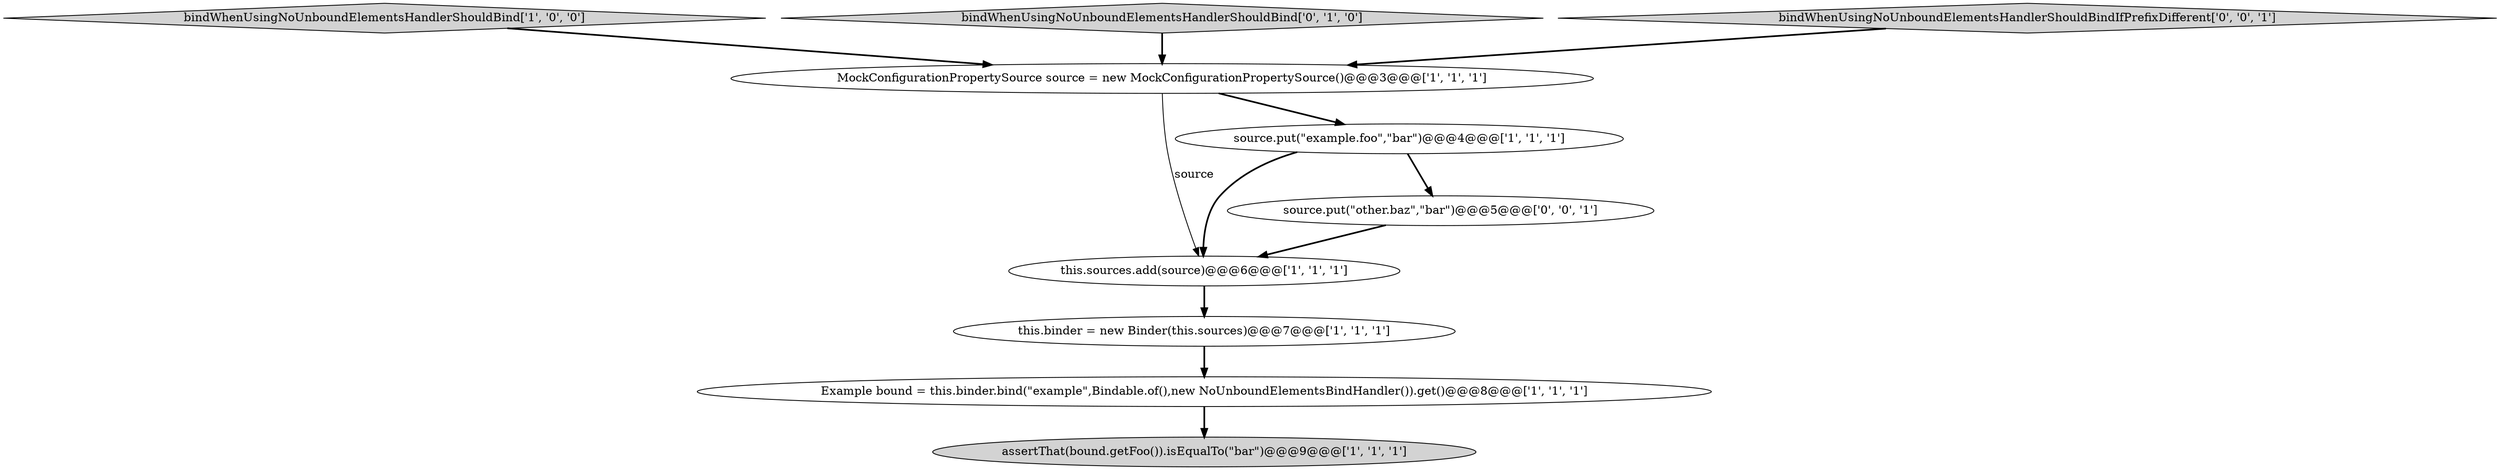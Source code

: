 digraph {
3 [style = filled, label = "assertThat(bound.getFoo()).isEqualTo(\"bar\")@@@9@@@['1', '1', '1']", fillcolor = lightgray, shape = ellipse image = "AAA0AAABBB1BBB"];
0 [style = filled, label = "this.sources.add(source)@@@6@@@['1', '1', '1']", fillcolor = white, shape = ellipse image = "AAA0AAABBB1BBB"];
8 [style = filled, label = "source.put(\"other.baz\",\"bar\")@@@5@@@['0', '0', '1']", fillcolor = white, shape = ellipse image = "AAA0AAABBB3BBB"];
6 [style = filled, label = "MockConfigurationPropertySource source = new MockConfigurationPropertySource()@@@3@@@['1', '1', '1']", fillcolor = white, shape = ellipse image = "AAA0AAABBB1BBB"];
2 [style = filled, label = "this.binder = new Binder(this.sources)@@@7@@@['1', '1', '1']", fillcolor = white, shape = ellipse image = "AAA0AAABBB1BBB"];
1 [style = filled, label = "source.put(\"example.foo\",\"bar\")@@@4@@@['1', '1', '1']", fillcolor = white, shape = ellipse image = "AAA0AAABBB1BBB"];
5 [style = filled, label = "Example bound = this.binder.bind(\"example\",Bindable.of(),new NoUnboundElementsBindHandler()).get()@@@8@@@['1', '1', '1']", fillcolor = white, shape = ellipse image = "AAA0AAABBB1BBB"];
4 [style = filled, label = "bindWhenUsingNoUnboundElementsHandlerShouldBind['1', '0', '0']", fillcolor = lightgray, shape = diamond image = "AAA0AAABBB1BBB"];
7 [style = filled, label = "bindWhenUsingNoUnboundElementsHandlerShouldBind['0', '1', '0']", fillcolor = lightgray, shape = diamond image = "AAA0AAABBB2BBB"];
9 [style = filled, label = "bindWhenUsingNoUnboundElementsHandlerShouldBindIfPrefixDifferent['0', '0', '1']", fillcolor = lightgray, shape = diamond image = "AAA0AAABBB3BBB"];
8->0 [style = bold, label=""];
5->3 [style = bold, label=""];
6->1 [style = bold, label=""];
0->2 [style = bold, label=""];
1->0 [style = bold, label=""];
1->8 [style = bold, label=""];
6->0 [style = solid, label="source"];
4->6 [style = bold, label=""];
7->6 [style = bold, label=""];
9->6 [style = bold, label=""];
2->5 [style = bold, label=""];
}
